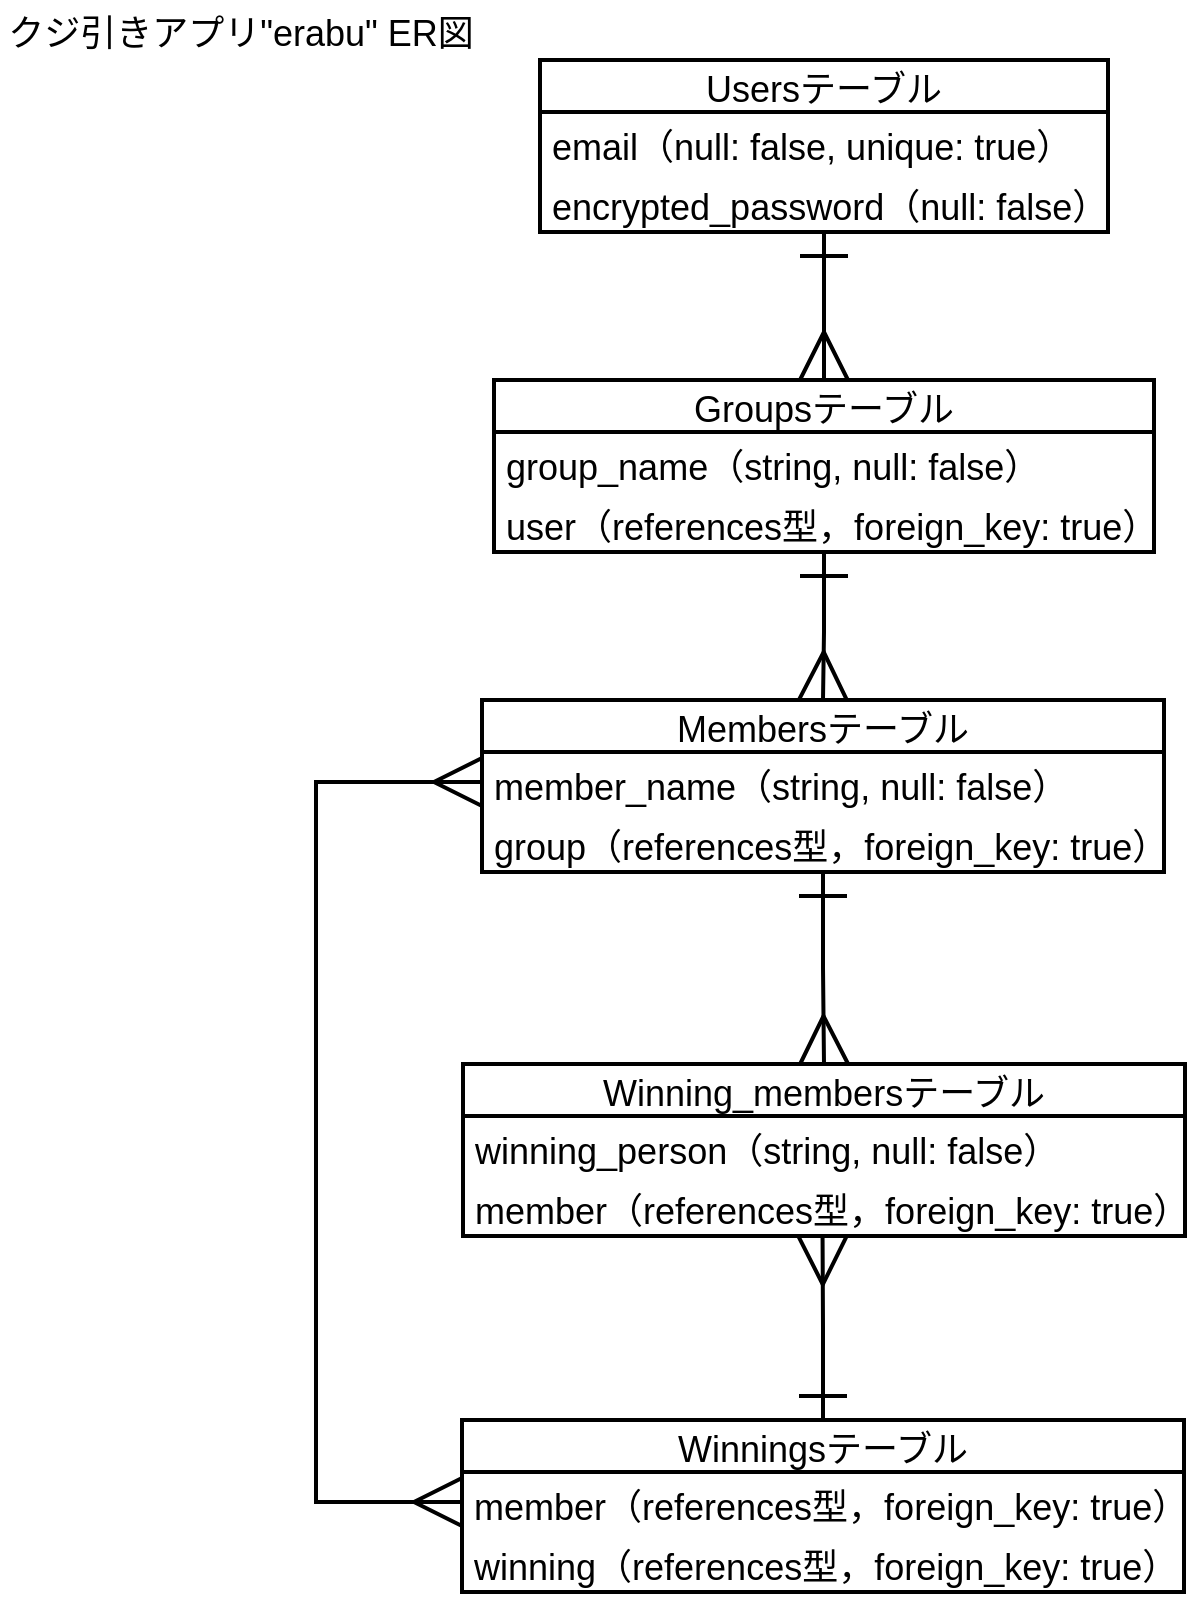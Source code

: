 <mxfile>
    <diagram id="bqRlA6gATMwFp5Z8aZbk" name="ページ1">
        <mxGraphModel dx="828" dy="836" grid="1" gridSize="10" guides="1" tooltips="1" connect="1" arrows="1" fold="1" page="1" pageScale="1" pageWidth="827" pageHeight="1169" math="0" shadow="0">
            <root>
                <mxCell id="0"/>
                <mxCell id="1" parent="0"/>
                <mxCell id="25" style="edgeStyle=orthogonalEdgeStyle;rounded=0;orthogonalLoop=1;jettySize=auto;html=1;entryX=0.5;entryY=0;entryDx=0;entryDy=0;startArrow=ERone;startFill=0;endArrow=ERmany;endFill=0;startSize=21;endSize=21;strokeWidth=2;" edge="1" parent="1" source="2" target="7">
                    <mxGeometry relative="1" as="geometry"/>
                </mxCell>
                <mxCell id="2" value="Usersテーブル" style="swimlane;fontStyle=0;childLayout=stackLayout;horizontal=1;startSize=26;horizontalStack=0;resizeParent=1;resizeParentMax=0;resizeLast=0;collapsible=1;marginBottom=0;align=center;fontSize=18;strokeWidth=2;" parent="1" vertex="1">
                    <mxGeometry x="272" y="40" width="284" height="86" as="geometry"/>
                </mxCell>
                <mxCell id="3" value="email（null: false, unique: true）" style="text;strokeColor=none;fillColor=none;spacingLeft=4;spacingRight=4;overflow=hidden;rotatable=0;points=[[0,0.5],[1,0.5]];portConstraint=eastwest;fontSize=18;strokeWidth=2;" parent="2" vertex="1">
                    <mxGeometry y="26" width="284" height="30" as="geometry"/>
                </mxCell>
                <mxCell id="4" value="encrypted_password（null: false）" style="text;strokeColor=none;fillColor=none;spacingLeft=4;spacingRight=4;overflow=hidden;rotatable=0;points=[[0,0.5],[1,0.5]];portConstraint=eastwest;fontSize=18;strokeWidth=2;" parent="2" vertex="1">
                    <mxGeometry y="56" width="284" height="30" as="geometry"/>
                </mxCell>
                <mxCell id="6" value="クジ引きアプリ&quot;erabu&quot; ER図" style="text;strokeColor=none;fillColor=none;spacingLeft=4;spacingRight=4;overflow=hidden;rotatable=0;points=[[0,0.5],[1,0.5]];portConstraint=eastwest;fontSize=18;strokeWidth=2;align=center;verticalAlign=middle;" parent="1" vertex="1">
                    <mxGeometry x="2" y="10" width="241" height="30" as="geometry"/>
                </mxCell>
                <mxCell id="24" style="edgeStyle=orthogonalEdgeStyle;rounded=0;orthogonalLoop=1;jettySize=auto;html=1;entryX=0.5;entryY=0;entryDx=0;entryDy=0;startArrow=ERone;startFill=0;endArrow=ERmany;endFill=0;startSize=21;endSize=21;strokeWidth=2;" edge="1" parent="1" source="7" target="10">
                    <mxGeometry relative="1" as="geometry"/>
                </mxCell>
                <mxCell id="7" value="Groupsテーブル" style="swimlane;fontStyle=0;childLayout=stackLayout;horizontal=1;startSize=26;horizontalStack=0;resizeParent=1;resizeParentMax=0;resizeLast=0;collapsible=1;marginBottom=0;align=center;fontSize=18;strokeWidth=2;" parent="1" vertex="1">
                    <mxGeometry x="249" y="200" width="330" height="86" as="geometry"/>
                </mxCell>
                <mxCell id="8" value="group_name（string, null: false）" style="text;strokeColor=none;fillColor=none;spacingLeft=4;spacingRight=4;overflow=hidden;rotatable=0;points=[[0,0.5],[1,0.5]];portConstraint=eastwest;fontSize=18;strokeWidth=2;" parent="7" vertex="1">
                    <mxGeometry y="26" width="330" height="30" as="geometry"/>
                </mxCell>
                <mxCell id="9" value="user（references型，foreign_key: true）&#10;&#10;" style="text;strokeColor=none;fillColor=none;spacingLeft=4;spacingRight=4;overflow=hidden;rotatable=0;points=[[0,0.5],[1,0.5]];portConstraint=eastwest;fontSize=18;strokeWidth=2;" parent="7" vertex="1">
                    <mxGeometry y="56" width="330" height="30" as="geometry"/>
                </mxCell>
                <mxCell id="20" style="edgeStyle=orthogonalEdgeStyle;rounded=0;orthogonalLoop=1;jettySize=auto;html=1;entryX=0.5;entryY=0;entryDx=0;entryDy=0;startArrow=ERone;startFill=0;endArrow=ERmany;endFill=0;endSize=21;startSize=21;strokeWidth=2;" edge="1" parent="1" source="10" target="17">
                    <mxGeometry relative="1" as="geometry"/>
                </mxCell>
                <mxCell id="10" value="Membersテーブル" style="swimlane;fontStyle=0;childLayout=stackLayout;horizontal=1;startSize=26;horizontalStack=0;resizeParent=1;resizeParentMax=0;resizeLast=0;collapsible=1;marginBottom=0;align=center;fontSize=18;strokeWidth=2;" parent="1" vertex="1">
                    <mxGeometry x="243" y="360" width="341" height="86" as="geometry"/>
                </mxCell>
                <mxCell id="11" value="member_name（string, null: false）" style="text;strokeColor=none;fillColor=none;spacingLeft=4;spacingRight=4;overflow=hidden;rotatable=0;points=[[0,0.5],[1,0.5]];portConstraint=eastwest;fontSize=18;strokeWidth=2;" parent="10" vertex="1">
                    <mxGeometry y="26" width="341" height="30" as="geometry"/>
                </mxCell>
                <mxCell id="12" value="group（references型，foreign_key: true）&#10;&#10;" style="text;strokeColor=none;fillColor=none;spacingLeft=4;spacingRight=4;overflow=hidden;rotatable=0;points=[[0,0.5],[1,0.5]];portConstraint=eastwest;fontSize=18;strokeWidth=2;" parent="10" vertex="1">
                    <mxGeometry y="56" width="341" height="30" as="geometry"/>
                </mxCell>
                <mxCell id="22" style="edgeStyle=orthogonalEdgeStyle;rounded=0;orthogonalLoop=1;jettySize=auto;html=1;exitX=0.5;exitY=0;exitDx=0;exitDy=0;startArrow=ERone;startFill=0;endArrow=ERmany;endFill=0;entryX=0.498;entryY=1.007;entryDx=0;entryDy=0;entryPerimeter=0;endSize=21;startSize=21;strokeWidth=2;" edge="1" parent="1" source="13" target="19">
                    <mxGeometry relative="1" as="geometry">
                        <mxPoint x="413.333" y="630" as="targetPoint"/>
                    </mxGeometry>
                </mxCell>
                <mxCell id="13" value="Winningsテーブル" style="swimlane;fontStyle=0;childLayout=stackLayout;horizontal=1;startSize=26;horizontalStack=0;resizeParent=1;resizeParentMax=0;resizeLast=0;collapsible=1;marginBottom=0;align=center;fontSize=18;strokeWidth=2;" parent="1" vertex="1">
                    <mxGeometry x="233" y="720" width="361" height="86" as="geometry"/>
                </mxCell>
                <mxCell id="15" value="member（references型，foreign_key: true）&#10;&#10;" style="text;strokeColor=none;fillColor=none;spacingLeft=4;spacingRight=4;overflow=hidden;rotatable=0;points=[[0,0.5],[1,0.5]];portConstraint=eastwest;fontSize=18;strokeWidth=2;" parent="13" vertex="1">
                    <mxGeometry y="26" width="361" height="30" as="geometry"/>
                </mxCell>
                <mxCell id="14" value="winning（references型，foreign_key: true）" style="text;strokeColor=none;fillColor=none;spacingLeft=4;spacingRight=4;overflow=hidden;rotatable=0;points=[[0,0.5],[1,0.5]];portConstraint=eastwest;fontSize=18;strokeWidth=2;" parent="13" vertex="1">
                    <mxGeometry y="56" width="361" height="30" as="geometry"/>
                </mxCell>
                <mxCell id="17" value="Winning_membersテーブル" style="swimlane;fontStyle=0;childLayout=stackLayout;horizontal=1;startSize=26;horizontalStack=0;resizeParent=1;resizeParentMax=0;resizeLast=0;collapsible=1;marginBottom=0;align=center;fontSize=18;strokeWidth=2;" parent="1" vertex="1">
                    <mxGeometry x="233.5" y="542" width="361" height="86" as="geometry"/>
                </mxCell>
                <mxCell id="18" value="winning_person（string, null: false）" style="text;strokeColor=none;fillColor=none;spacingLeft=4;spacingRight=4;overflow=hidden;rotatable=0;points=[[0,0.5],[1,0.5]];portConstraint=eastwest;fontSize=18;strokeWidth=2;" parent="17" vertex="1">
                    <mxGeometry y="26" width="361" height="30" as="geometry"/>
                </mxCell>
                <mxCell id="19" value="member（references型，foreign_key: true）&#10;&#10;" style="text;strokeColor=none;fillColor=none;spacingLeft=4;spacingRight=4;overflow=hidden;rotatable=0;points=[[0,0.5],[1,0.5]];portConstraint=eastwest;fontSize=18;strokeWidth=2;" parent="17" vertex="1">
                    <mxGeometry y="56" width="361" height="30" as="geometry"/>
                </mxCell>
                <mxCell id="27" style="edgeStyle=orthogonalEdgeStyle;rounded=0;orthogonalLoop=1;jettySize=auto;html=1;exitX=0;exitY=0.5;exitDx=0;exitDy=0;entryX=0;entryY=0.5;entryDx=0;entryDy=0;startArrow=ERmany;startFill=0;endArrow=ERmany;endFill=0;startSize=21;endSize=21;strokeWidth=2;" edge="1" parent="1" source="11" target="15">
                    <mxGeometry relative="1" as="geometry">
                        <Array as="points">
                            <mxPoint x="160" y="401"/>
                            <mxPoint x="160" y="761"/>
                        </Array>
                    </mxGeometry>
                </mxCell>
            </root>
        </mxGraphModel>
    </diagram>
</mxfile>